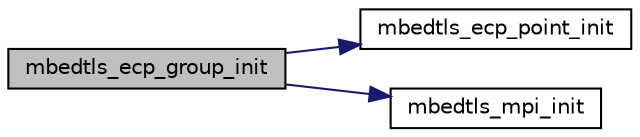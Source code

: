 digraph "mbedtls_ecp_group_init"
{
 // LATEX_PDF_SIZE
  edge [fontname="Helvetica",fontsize="10",labelfontname="Helvetica",labelfontsize="10"];
  node [fontname="Helvetica",fontsize="10",shape=record];
  rankdir="LR";
  Node1 [label="mbedtls_ecp_group_init",height=0.2,width=0.4,color="black", fillcolor="grey75", style="filled", fontcolor="black",tooltip="This function initializes an ECP group context without loading any domain parameters."];
  Node1 -> Node2 [color="midnightblue",fontsize="10",style="solid",fontname="Helvetica"];
  Node2 [label="mbedtls_ecp_point_init",height=0.2,width=0.4,color="black", fillcolor="white", style="filled",URL="$d4/d4d/ecp_8c.html#ae069f80bc2f9cf2215c34430a9ccd924",tooltip="This function initializes a point as zero."];
  Node1 -> Node3 [color="midnightblue",fontsize="10",style="solid",fontname="Helvetica"];
  Node3 [label="mbedtls_mpi_init",height=0.2,width=0.4,color="black", fillcolor="white", style="filled",URL="$d1/dcc/bignum_8c.html#a99c7cca612b47dc4f3b96905c4f9d69e",tooltip="Initialize an MPI context."];
}
